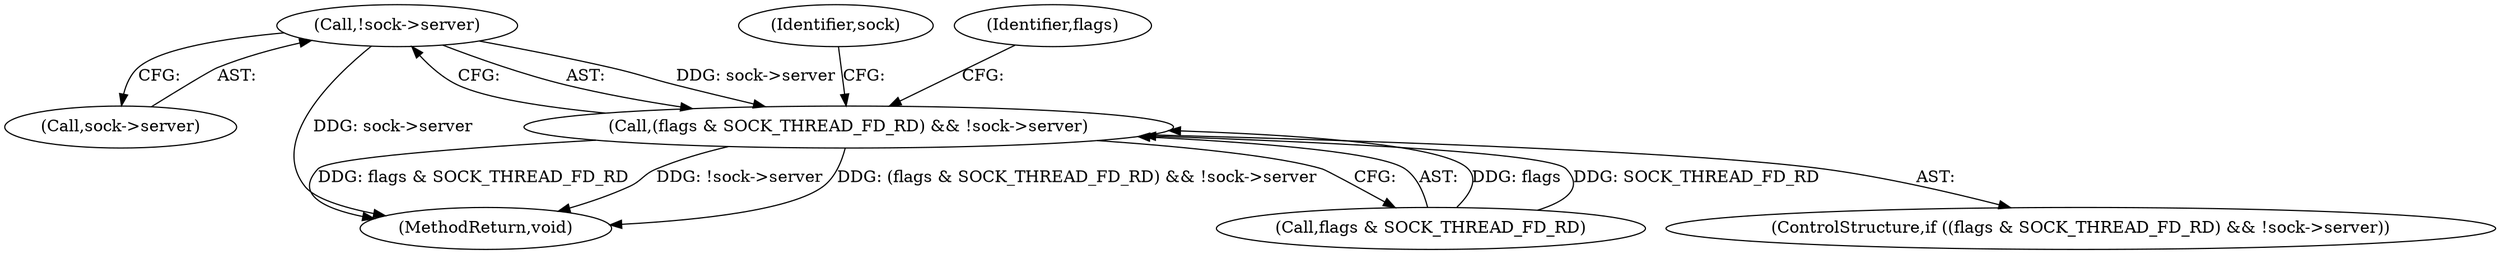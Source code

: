 digraph "0_Android_472271b153c5dc53c28beac55480a8d8434b2d5c_30@pointer" {
"1000128" [label="(Call,!sock->server)"];
"1000124" [label="(Call,(flags & SOCK_THREAD_FD_RD) && !sock->server)"];
"1000129" [label="(Call,sock->server)"];
"1000128" [label="(Call,!sock->server)"];
"1000123" [label="(ControlStructure,if ((flags & SOCK_THREAD_FD_RD) && !sock->server))"];
"1000135" [label="(Identifier,sock)"];
"1000298" [label="(MethodReturn,void)"];
"1000125" [label="(Call,flags & SOCK_THREAD_FD_RD)"];
"1000124" [label="(Call,(flags & SOCK_THREAD_FD_RD) && !sock->server)"];
"1000245" [label="(Identifier,flags)"];
"1000128" -> "1000124"  [label="AST: "];
"1000128" -> "1000129"  [label="CFG: "];
"1000129" -> "1000128"  [label="AST: "];
"1000124" -> "1000128"  [label="CFG: "];
"1000128" -> "1000298"  [label="DDG: sock->server"];
"1000128" -> "1000124"  [label="DDG: sock->server"];
"1000124" -> "1000123"  [label="AST: "];
"1000124" -> "1000125"  [label="CFG: "];
"1000125" -> "1000124"  [label="AST: "];
"1000135" -> "1000124"  [label="CFG: "];
"1000245" -> "1000124"  [label="CFG: "];
"1000124" -> "1000298"  [label="DDG: flags & SOCK_THREAD_FD_RD"];
"1000124" -> "1000298"  [label="DDG: !sock->server"];
"1000124" -> "1000298"  [label="DDG: (flags & SOCK_THREAD_FD_RD) && !sock->server"];
"1000125" -> "1000124"  [label="DDG: flags"];
"1000125" -> "1000124"  [label="DDG: SOCK_THREAD_FD_RD"];
}
